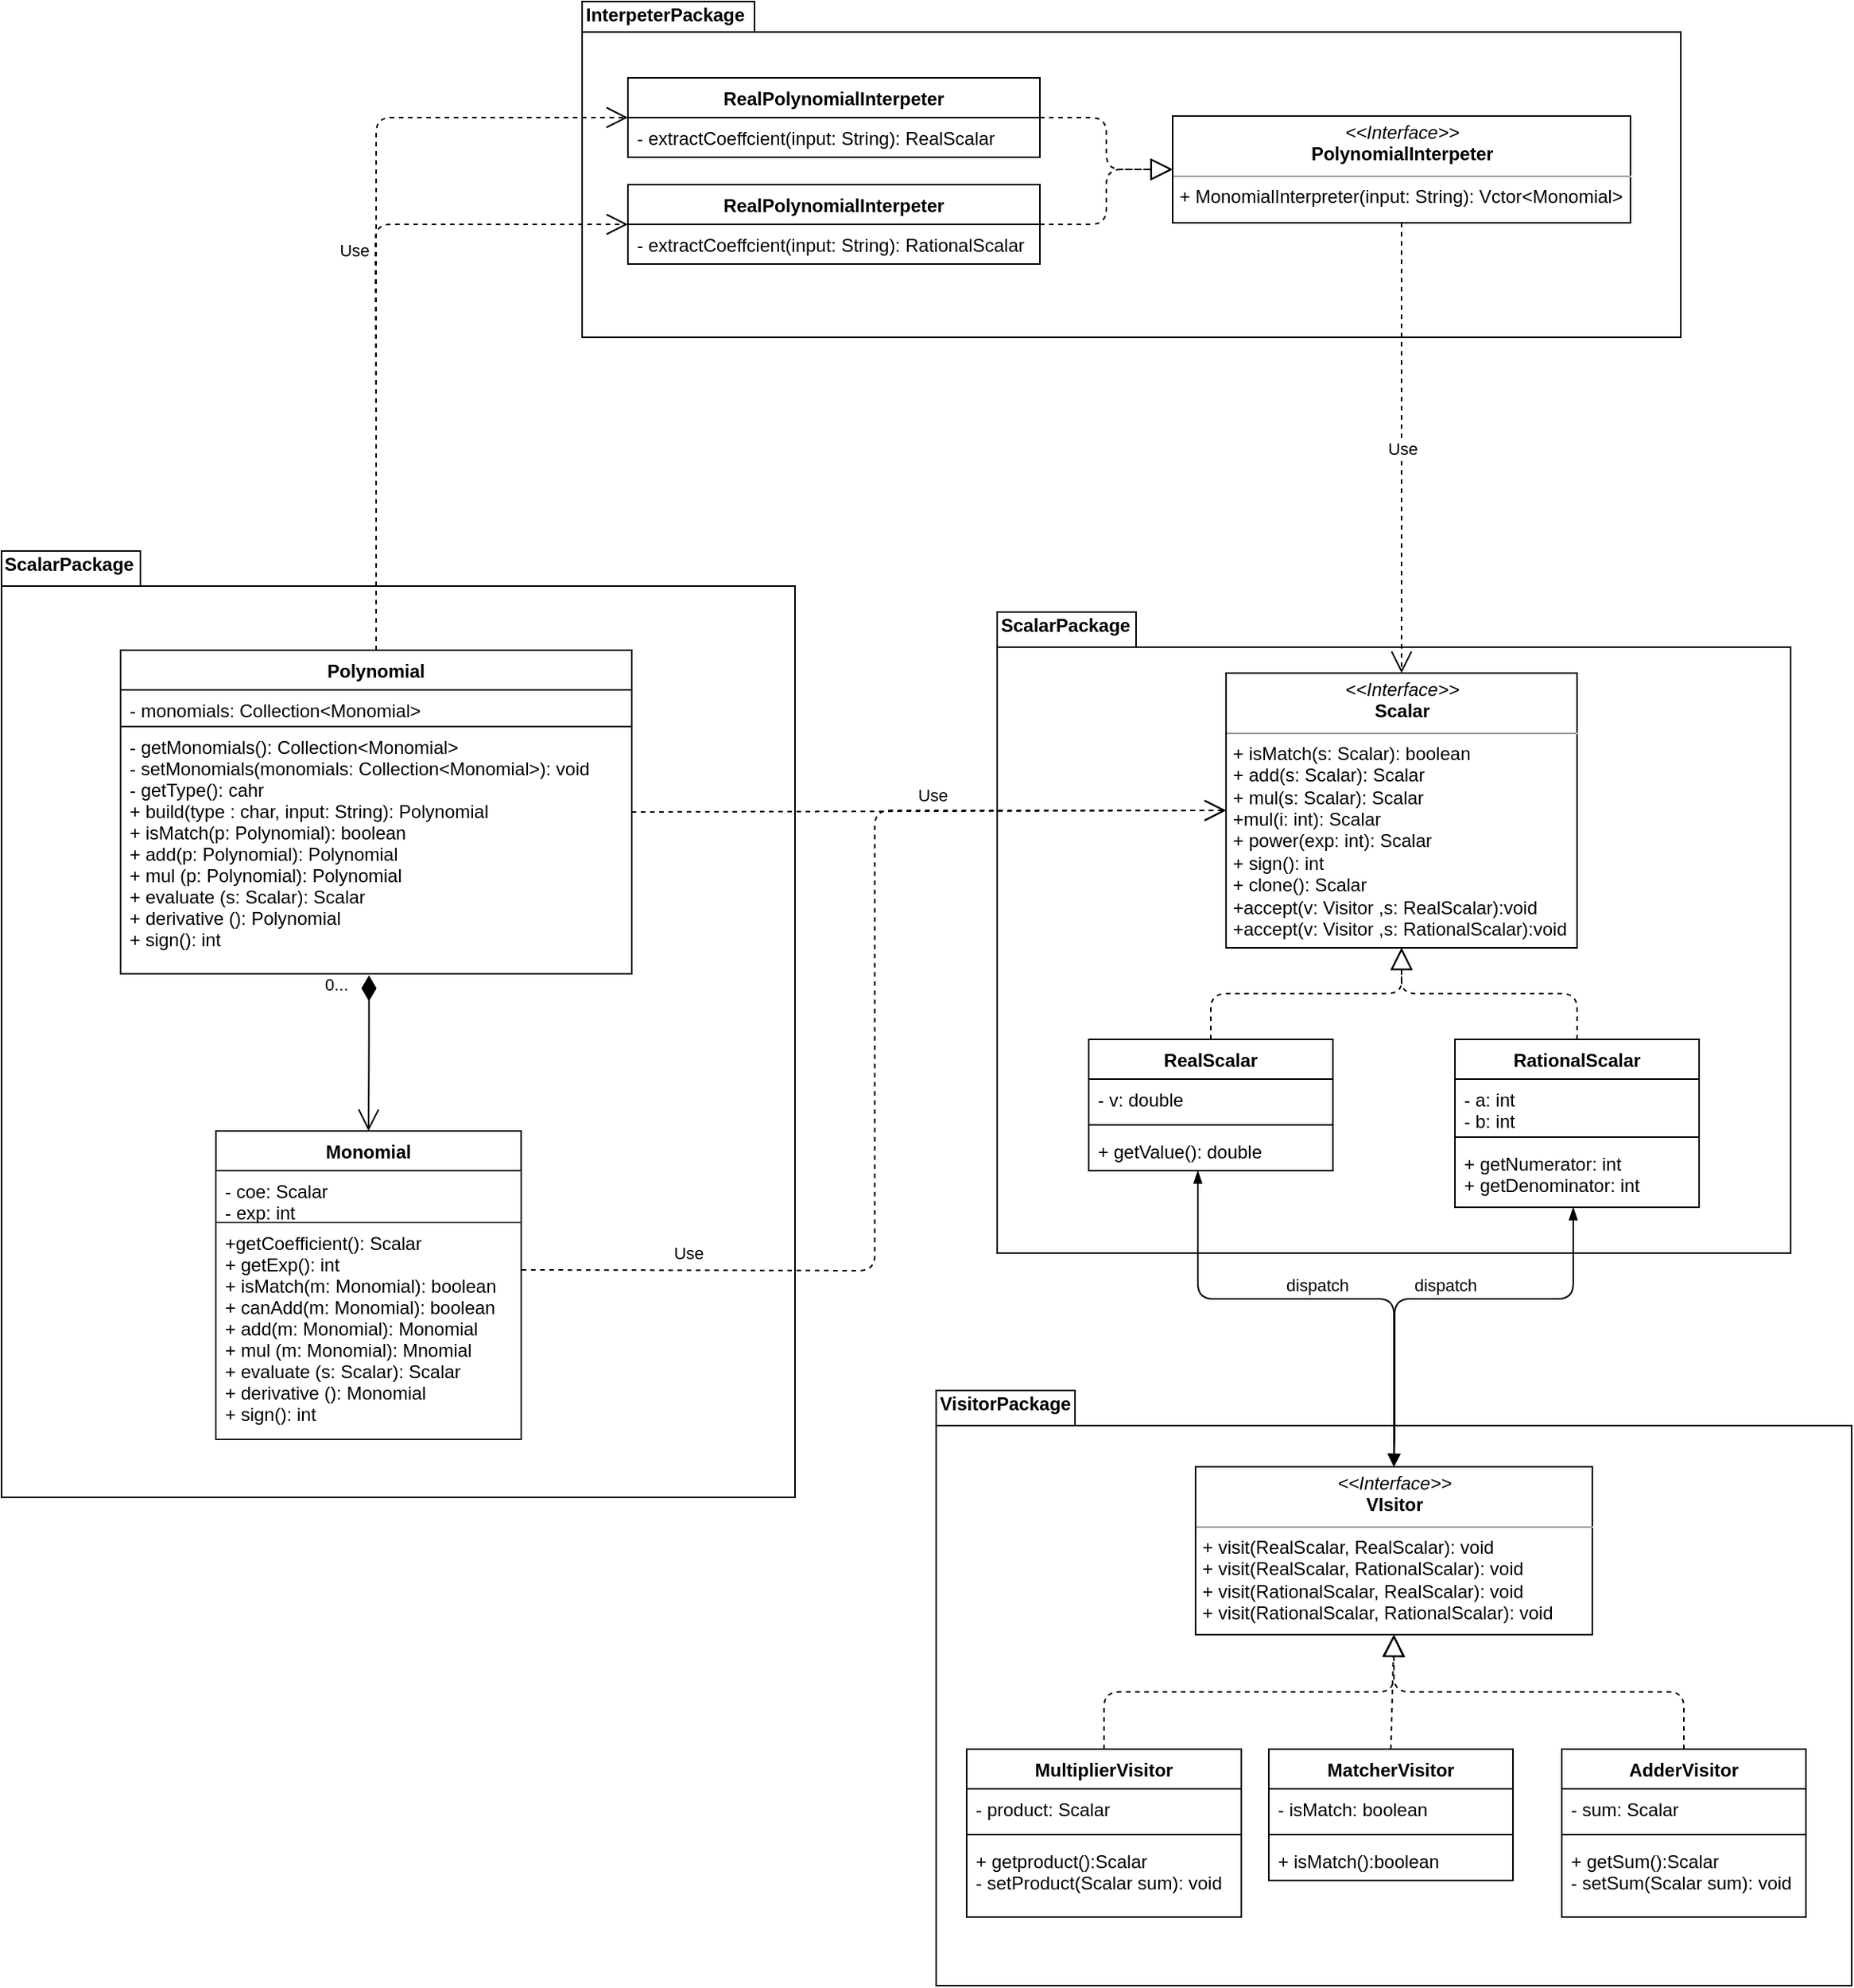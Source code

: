 <mxfile version="12.9.11" type="device"><diagram id="wkOvVsCL_NcTH2CoAC-7" name="Page-1"><mxGraphModel dx="3555" dy="3075" grid="1" gridSize="10" guides="1" tooltips="1" connect="1" arrows="1" fold="1" page="1" pageScale="1" pageWidth="850" pageHeight="1100" math="0" shadow="0"><root><mxCell id="0"/><mxCell id="1" parent="0"/><mxCell id="uhwoIdAsrSMKP_p7kXv6-1" value="ScalarPackage" style="shape=folder;fontStyle=1;spacingTop=-5;tabWidth=91;tabHeight=23;tabPosition=left;html=1;align=left;verticalAlign=top;" vertex="1" parent="1"><mxGeometry x="882.5" y="-350" width="520" height="420" as="geometry"/></mxCell><mxCell id="uhwoIdAsrSMKP_p7kXv6-2" value="VisitorPackage" style="shape=folder;fontStyle=1;spacingTop=-5;tabWidth=91;tabHeight=23;tabPosition=left;html=1;align=left;verticalAlign=top;" vertex="1" parent="1"><mxGeometry x="842.5" y="160" width="600" height="390" as="geometry"/></mxCell><mxCell id="uhwoIdAsrSMKP_p7kXv6-3" value="InterpeterPackage" style="shape=folder;fontStyle=1;spacingTop=-5;tabWidth=113;tabHeight=20;tabPosition=left;html=1;align=left;verticalAlign=top;" vertex="1" parent="1"><mxGeometry x="610.5" y="-750" width="720" height="220" as="geometry"/></mxCell><mxCell id="uhwoIdAsrSMKP_p7kXv6-5" value="&lt;p style=&quot;margin: 0px ; margin-top: 4px ; text-align: center&quot;&gt;&lt;i&gt;&amp;lt;&amp;lt;Interface&amp;gt;&amp;gt;&lt;/i&gt;&lt;br&gt;&lt;b&gt;VIsitor&lt;/b&gt;&lt;/p&gt;&lt;hr size=&quot;1&quot;&gt;&lt;p style=&quot;margin: 0px ; margin-left: 4px&quot;&gt;+ visit(RealScalar, RealScalar): void&lt;br&gt;+ visit(RealScalar, RationalScalar): void&lt;br&gt;&lt;/p&gt;&lt;p style=&quot;margin: 0px ; margin-left: 4px&quot;&gt;+ visit(RationalScalar, RealScalar): void&lt;br&gt;&lt;/p&gt;&lt;p style=&quot;margin: 0px ; margin-left: 4px&quot;&gt;+ visit(RationalScalar, RationalScalar): void&lt;br&gt;&lt;/p&gt;" style="verticalAlign=top;align=left;overflow=fill;fontSize=12;fontFamily=Helvetica;html=1;" vertex="1" parent="1"><mxGeometry x="1012.5" y="210" width="260" height="110" as="geometry"/></mxCell><mxCell id="uhwoIdAsrSMKP_p7kXv6-6" value="MatcherVisitor" style="swimlane;fontStyle=1;align=center;verticalAlign=top;childLayout=stackLayout;horizontal=1;startSize=26;horizontalStack=0;resizeParent=1;resizeParentMax=0;resizeLast=0;collapsible=1;marginBottom=0;" vertex="1" parent="1"><mxGeometry x="1060.5" y="395" width="160" height="86" as="geometry"/></mxCell><mxCell id="uhwoIdAsrSMKP_p7kXv6-7" value="- isMatch: boolean" style="text;strokeColor=none;fillColor=none;align=left;verticalAlign=top;spacingLeft=4;spacingRight=4;overflow=hidden;rotatable=0;points=[[0,0.5],[1,0.5]];portConstraint=eastwest;" vertex="1" parent="uhwoIdAsrSMKP_p7kXv6-6"><mxGeometry y="26" width="160" height="26" as="geometry"/></mxCell><mxCell id="uhwoIdAsrSMKP_p7kXv6-8" value="" style="line;strokeWidth=1;fillColor=none;align=left;verticalAlign=middle;spacingTop=-1;spacingLeft=3;spacingRight=3;rotatable=0;labelPosition=right;points=[];portConstraint=eastwest;" vertex="1" parent="uhwoIdAsrSMKP_p7kXv6-6"><mxGeometry y="52" width="160" height="8" as="geometry"/></mxCell><mxCell id="uhwoIdAsrSMKP_p7kXv6-9" value="+ isMatch():boolean" style="text;strokeColor=none;fillColor=none;align=left;verticalAlign=top;spacingLeft=4;spacingRight=4;overflow=hidden;rotatable=0;points=[[0,0.5],[1,0.5]];portConstraint=eastwest;" vertex="1" parent="uhwoIdAsrSMKP_p7kXv6-6"><mxGeometry y="60" width="160" height="26" as="geometry"/></mxCell><mxCell id="uhwoIdAsrSMKP_p7kXv6-10" value="MultiplierVisitor" style="swimlane;fontStyle=1;align=center;verticalAlign=top;childLayout=stackLayout;horizontal=1;startSize=26;horizontalStack=0;resizeParent=1;resizeParentMax=0;resizeLast=0;collapsible=1;marginBottom=0;" vertex="1" parent="1"><mxGeometry x="862.5" y="395" width="180" height="110" as="geometry"/></mxCell><mxCell id="uhwoIdAsrSMKP_p7kXv6-11" value="- product: Scalar" style="text;strokeColor=none;fillColor=none;align=left;verticalAlign=top;spacingLeft=4;spacingRight=4;overflow=hidden;rotatable=0;points=[[0,0.5],[1,0.5]];portConstraint=eastwest;" vertex="1" parent="uhwoIdAsrSMKP_p7kXv6-10"><mxGeometry y="26" width="180" height="26" as="geometry"/></mxCell><mxCell id="uhwoIdAsrSMKP_p7kXv6-12" value="" style="line;strokeWidth=1;fillColor=none;align=left;verticalAlign=middle;spacingTop=-1;spacingLeft=3;spacingRight=3;rotatable=0;labelPosition=right;points=[];portConstraint=eastwest;" vertex="1" parent="uhwoIdAsrSMKP_p7kXv6-10"><mxGeometry y="52" width="180" height="8" as="geometry"/></mxCell><mxCell id="uhwoIdAsrSMKP_p7kXv6-13" value="+ getproduct():Scalar&#10;- setProduct(Scalar sum): void&#10;" style="text;align=left;verticalAlign=top;spacingLeft=4;spacingRight=4;overflow=hidden;rotatable=0;points=[[0,0.5],[1,0.5]];portConstraint=eastwest;labelBackgroundColor=none;" vertex="1" parent="uhwoIdAsrSMKP_p7kXv6-10"><mxGeometry y="60" width="180" height="50" as="geometry"/></mxCell><mxCell id="uhwoIdAsrSMKP_p7kXv6-18" value="AdderVisitor" style="swimlane;fontStyle=1;align=center;verticalAlign=top;childLayout=stackLayout;horizontal=1;startSize=26;horizontalStack=0;resizeParent=1;resizeParentMax=0;resizeLast=0;collapsible=1;marginBottom=0;" vertex="1" parent="1"><mxGeometry x="1252.5" y="395" width="160" height="110" as="geometry"/></mxCell><mxCell id="uhwoIdAsrSMKP_p7kXv6-19" value="- sum: Scalar" style="text;strokeColor=none;fillColor=none;align=left;verticalAlign=top;spacingLeft=4;spacingRight=4;overflow=hidden;rotatable=0;points=[[0,0.5],[1,0.5]];portConstraint=eastwest;" vertex="1" parent="uhwoIdAsrSMKP_p7kXv6-18"><mxGeometry y="26" width="160" height="26" as="geometry"/></mxCell><mxCell id="uhwoIdAsrSMKP_p7kXv6-20" value="" style="line;strokeWidth=1;fillColor=none;align=left;verticalAlign=middle;spacingTop=-1;spacingLeft=3;spacingRight=3;rotatable=0;labelPosition=right;points=[];portConstraint=eastwest;" vertex="1" parent="uhwoIdAsrSMKP_p7kXv6-18"><mxGeometry y="52" width="160" height="8" as="geometry"/></mxCell><mxCell id="uhwoIdAsrSMKP_p7kXv6-21" value="+ getSum():Scalar&#10;- setSum(Scalar sum): void&#10;" style="text;align=left;verticalAlign=top;spacingLeft=4;spacingRight=4;overflow=hidden;rotatable=0;points=[[0,0.5],[1,0.5]];portConstraint=eastwest;labelBackgroundColor=#ffffff;" vertex="1" parent="uhwoIdAsrSMKP_p7kXv6-18"><mxGeometry y="60" width="160" height="50" as="geometry"/></mxCell><mxCell id="uhwoIdAsrSMKP_p7kXv6-22" value="" style="endArrow=block;dashed=1;endFill=0;endSize=12;html=1;entryX=0.5;entryY=1;entryDx=0;entryDy=0;exitX=0.5;exitY=0;exitDx=0;exitDy=0;" edge="1" parent="1" source="uhwoIdAsrSMKP_p7kXv6-6" target="uhwoIdAsrSMKP_p7kXv6-5"><mxGeometry width="160" relative="1" as="geometry"><mxPoint x="1138.5" y="395" as="sourcePoint"/><mxPoint x="1143.5" y="320" as="targetPoint"/></mxGeometry></mxCell><mxCell id="uhwoIdAsrSMKP_p7kXv6-25" value="" style="endArrow=block;dashed=1;endFill=0;endSize=12;html=1;entryX=0.5;entryY=1;entryDx=0;entryDy=0;exitX=0.5;exitY=0;exitDx=0;exitDy=0;edgeStyle=orthogonalEdgeStyle;" edge="1" parent="1" source="uhwoIdAsrSMKP_p7kXv6-10" target="uhwoIdAsrSMKP_p7kXv6-5"><mxGeometry width="160" relative="1" as="geometry"><mxPoint x="951.5" y="375" as="sourcePoint"/><mxPoint x="953.5" y="300" as="targetPoint"/></mxGeometry></mxCell><mxCell id="uhwoIdAsrSMKP_p7kXv6-26" value="" style="endArrow=block;dashed=1;endFill=0;endSize=12;html=1;entryX=0.5;entryY=1;entryDx=0;entryDy=0;exitX=0.5;exitY=0;exitDx=0;exitDy=0;edgeStyle=orthogonalEdgeStyle;" edge="1" parent="1" source="uhwoIdAsrSMKP_p7kXv6-18" target="uhwoIdAsrSMKP_p7kXv6-5"><mxGeometry width="160" relative="1" as="geometry"><mxPoint x="1222.5" y="365" as="sourcePoint"/><mxPoint x="1412.5" y="290" as="targetPoint"/></mxGeometry></mxCell><mxCell id="uhwoIdAsrSMKP_p7kXv6-27" value="&lt;p style=&quot;margin: 0px ; margin-top: 4px ; text-align: center&quot;&gt;&lt;i&gt;&amp;lt;&amp;lt;Interface&amp;gt;&amp;gt;&lt;/i&gt;&lt;br&gt;&lt;b&gt;Scalar&lt;/b&gt;&lt;/p&gt;&lt;hr size=&quot;1&quot;&gt;&lt;p style=&quot;margin: 0px ; margin-left: 4px&quot;&gt;+ isMatch(s: Scalar): boolean&lt;/p&gt;&lt;p style=&quot;margin: 0px ; margin-left: 4px&quot;&gt;+ add(s: Scalar): Scalar&lt;/p&gt;&lt;p style=&quot;margin: 0px ; margin-left: 4px&quot;&gt;+ mul(s: Scalar): Scalar&lt;/p&gt;&lt;p style=&quot;margin: 0px ; margin-left: 4px&quot;&gt;+mul(i: int): Scalar&lt;/p&gt;&lt;p style=&quot;margin: 0px ; margin-left: 4px&quot;&gt;+ power(exp: int): Scalar&lt;/p&gt;&lt;p style=&quot;margin: 0px ; margin-left: 4px&quot;&gt;+ sign(): int&lt;/p&gt;&lt;p style=&quot;margin: 0px ; margin-left: 4px&quot;&gt;+ clone(): Scalar&lt;/p&gt;&lt;p style=&quot;margin: 0px ; margin-left: 4px&quot;&gt;+accept(v: Visitor ,s: RealScalar):void&lt;/p&gt;&lt;p style=&quot;margin: 0px ; margin-left: 4px&quot;&gt;+accept(v: Visitor ,s: RationalScalar):void&lt;br&gt;&lt;/p&gt;" style="verticalAlign=top;align=left;overflow=fill;fontSize=12;fontFamily=Helvetica;html=1;labelBackgroundColor=none;" vertex="1" parent="1"><mxGeometry x="1032.5" y="-310" width="230" height="180" as="geometry"/></mxCell><mxCell id="uhwoIdAsrSMKP_p7kXv6-28" value="RealScalar" style="swimlane;fontStyle=1;align=center;verticalAlign=top;childLayout=stackLayout;horizontal=1;startSize=26;horizontalStack=0;resizeParent=1;resizeParentMax=0;resizeLast=0;collapsible=1;marginBottom=0;labelBackgroundColor=none;" vertex="1" parent="1"><mxGeometry x="942.5" y="-70" width="160" height="86" as="geometry"/></mxCell><mxCell id="uhwoIdAsrSMKP_p7kXv6-29" value="- v: double" style="text;strokeColor=none;fillColor=none;align=left;verticalAlign=top;spacingLeft=4;spacingRight=4;overflow=hidden;rotatable=0;points=[[0,0.5],[1,0.5]];portConstraint=eastwest;" vertex="1" parent="uhwoIdAsrSMKP_p7kXv6-28"><mxGeometry y="26" width="160" height="26" as="geometry"/></mxCell><mxCell id="uhwoIdAsrSMKP_p7kXv6-30" value="" style="line;strokeWidth=1;fillColor=none;align=left;verticalAlign=middle;spacingTop=-1;spacingLeft=3;spacingRight=3;rotatable=0;labelPosition=right;points=[];portConstraint=eastwest;" vertex="1" parent="uhwoIdAsrSMKP_p7kXv6-28"><mxGeometry y="52" width="160" height="8" as="geometry"/></mxCell><mxCell id="uhwoIdAsrSMKP_p7kXv6-31" value="+ getValue(): double" style="text;strokeColor=none;fillColor=none;align=left;verticalAlign=top;spacingLeft=4;spacingRight=4;overflow=hidden;rotatable=0;points=[[0,0.5],[1,0.5]];portConstraint=eastwest;" vertex="1" parent="uhwoIdAsrSMKP_p7kXv6-28"><mxGeometry y="60" width="160" height="26" as="geometry"/></mxCell><mxCell id="uhwoIdAsrSMKP_p7kXv6-32" value="RationalScalar" style="swimlane;fontStyle=1;align=center;verticalAlign=top;childLayout=stackLayout;horizontal=1;startSize=26;horizontalStack=0;resizeParent=1;resizeParentMax=0;resizeLast=0;collapsible=1;marginBottom=0;labelBackgroundColor=none;" vertex="1" parent="1"><mxGeometry x="1182.5" y="-70" width="160" height="110" as="geometry"/></mxCell><mxCell id="uhwoIdAsrSMKP_p7kXv6-33" value="- a: int&#10;- b: int" style="text;strokeColor=none;fillColor=none;align=left;verticalAlign=top;spacingLeft=4;spacingRight=4;overflow=hidden;rotatable=0;points=[[0,0.5],[1,0.5]];portConstraint=eastwest;" vertex="1" parent="uhwoIdAsrSMKP_p7kXv6-32"><mxGeometry y="26" width="160" height="34" as="geometry"/></mxCell><mxCell id="uhwoIdAsrSMKP_p7kXv6-34" value="" style="line;strokeWidth=1;fillColor=none;align=left;verticalAlign=middle;spacingTop=-1;spacingLeft=3;spacingRight=3;rotatable=0;labelPosition=right;points=[];portConstraint=eastwest;" vertex="1" parent="uhwoIdAsrSMKP_p7kXv6-32"><mxGeometry y="60" width="160" height="8" as="geometry"/></mxCell><mxCell id="uhwoIdAsrSMKP_p7kXv6-35" value="+ getNumerator: int&#10;+ getDenominator: int" style="text;strokeColor=none;fillColor=none;align=left;verticalAlign=top;spacingLeft=4;spacingRight=4;overflow=hidden;rotatable=0;points=[[0,0.5],[1,0.5]];portConstraint=eastwest;" vertex="1" parent="uhwoIdAsrSMKP_p7kXv6-32"><mxGeometry y="68" width="160" height="42" as="geometry"/></mxCell><mxCell id="uhwoIdAsrSMKP_p7kXv6-36" value="" style="endArrow=block;dashed=1;endFill=0;endSize=12;html=1;edgeStyle=orthogonalEdgeStyle;entryX=0.5;entryY=1;entryDx=0;entryDy=0;exitX=0.5;exitY=0;exitDx=0;exitDy=0;" edge="1" parent="1" source="uhwoIdAsrSMKP_p7kXv6-28" target="uhwoIdAsrSMKP_p7kXv6-27"><mxGeometry width="160" relative="1" as="geometry"><mxPoint x="992.5" y="-90" as="sourcePoint"/><mxPoint x="1152.5" y="-90" as="targetPoint"/></mxGeometry></mxCell><mxCell id="uhwoIdAsrSMKP_p7kXv6-37" value="" style="endArrow=block;dashed=1;endFill=0;endSize=12;html=1;entryX=0.5;entryY=1;entryDx=0;entryDy=0;edgeStyle=orthogonalEdgeStyle;exitX=0.5;exitY=0;exitDx=0;exitDy=0;" edge="1" parent="1" source="uhwoIdAsrSMKP_p7kXv6-32" target="uhwoIdAsrSMKP_p7kXv6-27"><mxGeometry width="160" relative="1" as="geometry"><mxPoint x="1192.5" y="-100" as="sourcePoint"/><mxPoint x="1352.5" y="-100" as="targetPoint"/></mxGeometry></mxCell><mxCell id="uhwoIdAsrSMKP_p7kXv6-38" value="&lt;p style=&quot;margin: 0px ; margin-top: 4px ; text-align: center&quot;&gt;&lt;i&gt;&amp;lt;&amp;lt;Interface&amp;gt;&amp;gt;&lt;/i&gt;&lt;br&gt;&lt;b&gt;PolynomialInterpeter&lt;/b&gt;&lt;/p&gt;&lt;hr size=&quot;1&quot;&gt;&lt;p style=&quot;margin: 0px ; margin-left: 4px&quot;&gt;&lt;/p&gt;&lt;p style=&quot;margin: 0px ; margin-left: 4px&quot;&gt;+ MonomialInterpreter(input: String): Vctor&amp;lt;Monomial&amp;gt;&lt;br&gt;&lt;br&gt;&lt;/p&gt;" style="verticalAlign=top;align=left;overflow=fill;fontSize=12;fontFamily=Helvetica;html=1;labelBackgroundColor=none;" vertex="1" parent="1"><mxGeometry x="997.5" y="-675" width="300" height="70" as="geometry"/></mxCell><mxCell id="uhwoIdAsrSMKP_p7kXv6-39" value="RealPolynomialInterpeter" style="swimlane;fontStyle=1;align=center;verticalAlign=top;childLayout=stackLayout;horizontal=1;startSize=26;horizontalStack=0;resizeParent=1;resizeParentMax=0;resizeLast=0;collapsible=1;marginBottom=0;labelBackgroundColor=none;" vertex="1" parent="1"><mxGeometry x="640.5" y="-700" width="270" height="52" as="geometry"/></mxCell><mxCell id="uhwoIdAsrSMKP_p7kXv6-42" value="- extractCoeffcient(input: String): RealScalar" style="text;strokeColor=none;fillColor=none;align=left;verticalAlign=top;spacingLeft=4;spacingRight=4;overflow=hidden;rotatable=0;points=[[0,0.5],[1,0.5]];portConstraint=eastwest;" vertex="1" parent="uhwoIdAsrSMKP_p7kXv6-39"><mxGeometry y="26" width="270" height="26" as="geometry"/></mxCell><mxCell id="uhwoIdAsrSMKP_p7kXv6-43" value="RealPolynomialInterpeter" style="swimlane;fontStyle=1;align=center;verticalAlign=top;childLayout=stackLayout;horizontal=1;startSize=26;horizontalStack=0;resizeParent=1;resizeParentMax=0;resizeLast=0;collapsible=1;marginBottom=0;labelBackgroundColor=none;" vertex="1" parent="1"><mxGeometry x="640.5" y="-630" width="270" height="52" as="geometry"/></mxCell><mxCell id="uhwoIdAsrSMKP_p7kXv6-44" value="- extractCoeffcient(input: String): RationalScalar" style="text;strokeColor=none;fillColor=none;align=left;verticalAlign=top;spacingLeft=4;spacingRight=4;overflow=hidden;rotatable=0;points=[[0,0.5],[1,0.5]];portConstraint=eastwest;" vertex="1" parent="uhwoIdAsrSMKP_p7kXv6-43"><mxGeometry y="26" width="270" height="26" as="geometry"/></mxCell><mxCell id="uhwoIdAsrSMKP_p7kXv6-46" value="" style="endArrow=block;dashed=1;endFill=0;endSize=12;html=1;entryX=0;entryY=0.5;entryDx=0;entryDy=0;exitX=1;exitY=0.5;exitDx=0;exitDy=0;edgeStyle=orthogonalEdgeStyle;" edge="1" parent="1" source="uhwoIdAsrSMKP_p7kXv6-39" target="uhwoIdAsrSMKP_p7kXv6-38"><mxGeometry width="160" relative="1" as="geometry"><mxPoint x="930.5" y="-710" as="sourcePoint"/><mxPoint x="1090.5" y="-710" as="targetPoint"/></mxGeometry></mxCell><mxCell id="uhwoIdAsrSMKP_p7kXv6-47" value="" style="endArrow=block;dashed=1;endFill=0;endSize=12;html=1;entryX=0;entryY=0.5;entryDx=0;entryDy=0;edgeStyle=orthogonalEdgeStyle;exitX=1;exitY=0.5;exitDx=0;exitDy=0;" edge="1" parent="1" source="uhwoIdAsrSMKP_p7kXv6-43" target="uhwoIdAsrSMKP_p7kXv6-38"><mxGeometry width="160" relative="1" as="geometry"><mxPoint x="920.5" y="-590" as="sourcePoint"/><mxPoint x="1080.5" y="-590" as="targetPoint"/></mxGeometry></mxCell><mxCell id="uhwoIdAsrSMKP_p7kXv6-49" value="ScalarPackage" style="shape=folder;fontStyle=1;spacingTop=-5;tabWidth=91;tabHeight=23;tabPosition=left;html=1;align=left;verticalAlign=top;" vertex="1" parent="1"><mxGeometry x="230" y="-390" width="520" height="620" as="geometry"/></mxCell><mxCell id="uhwoIdAsrSMKP_p7kXv6-54" value="Monomial" style="swimlane;fontStyle=1;align=center;verticalAlign=top;childLayout=stackLayout;horizontal=1;startSize=26;horizontalStack=0;resizeParent=1;resizeParentMax=0;resizeLast=0;collapsible=1;marginBottom=0;labelBackgroundColor=none;" vertex="1" parent="1"><mxGeometry x="370.5" y="-10" width="200" height="202" as="geometry"/></mxCell><mxCell id="uhwoIdAsrSMKP_p7kXv6-55" value="- coe: Scalar&#10;- exp: int" style="text;strokeColor=#000000;fillColor=#ffffff;align=left;verticalAlign=top;spacingLeft=4;spacingRight=4;overflow=hidden;rotatable=0;points=[[0,0.5],[1,0.5]];portConstraint=eastwest;opacity=50;" vertex="1" parent="uhwoIdAsrSMKP_p7kXv6-54"><mxGeometry y="26" width="200" height="34" as="geometry"/></mxCell><mxCell id="uhwoIdAsrSMKP_p7kXv6-57" value="+getCoefficient(): Scalar&#10;+ getExp(): int&#10;+ isMatch(m: Monomial): boolean&#10;+ canAdd(m: Monomial): boolean&#10;+ add(m: Monomial): Monomial&#10;+ mul (m: Monomial): Mnomial&#10;+ evaluate (s: Scalar): Scalar&#10;+ derivative (): Monomial&#10;+ sign(): int" style="text;strokeColor=#000000;fillColor=#ffffff;align=left;verticalAlign=top;spacingLeft=4;spacingRight=4;overflow=hidden;rotatable=0;points=[[0,0.5],[1,0.5]];portConstraint=eastwest;opacity=50;" vertex="1" parent="uhwoIdAsrSMKP_p7kXv6-54"><mxGeometry y="60" width="200" height="142" as="geometry"/></mxCell><mxCell id="uhwoIdAsrSMKP_p7kXv6-58" value="Polynomial" style="swimlane;fontStyle=1;align=center;verticalAlign=top;childLayout=stackLayout;horizontal=1;startSize=26;horizontalStack=0;resizeParent=1;resizeParentMax=0;resizeLast=0;collapsible=1;marginBottom=0;labelBackgroundColor=none;" vertex="1" parent="1"><mxGeometry x="308" y="-325" width="335" height="212" as="geometry"/></mxCell><mxCell id="uhwoIdAsrSMKP_p7kXv6-59" value="- monomials: Collection&lt;Monomial&gt;" style="text;strokeColor=#000000;fillColor=#ffffff;align=left;verticalAlign=top;spacingLeft=4;spacingRight=4;overflow=hidden;rotatable=0;points=[[0,0.5],[1,0.5]];portConstraint=eastwest;strokeWidth=1;" vertex="1" parent="uhwoIdAsrSMKP_p7kXv6-58"><mxGeometry y="26" width="335" height="24" as="geometry"/></mxCell><mxCell id="uhwoIdAsrSMKP_p7kXv6-60" value="" style="line;strokeWidth=1;fillColor=#000000;align=left;verticalAlign=middle;spacingTop=-1;spacingLeft=3;spacingRight=3;rotatable=0;labelPosition=right;points=[];portConstraint=eastwest;gradientColor=none;" vertex="1" parent="uhwoIdAsrSMKP_p7kXv6-58"><mxGeometry y="50" width="335" as="geometry"/></mxCell><mxCell id="uhwoIdAsrSMKP_p7kXv6-61" value="- getMonomials(): Collection&lt;Monomial&gt;&#10;- setMonomials(monomials: Collection&lt;Monomial&gt;): void&#10;- getType(): cahr&#10;+ build(type : char, input: String): Polynomial&#10;+ isMatch(p: Polynomial): boolean&#10;+ add(p: Polynomial): Polynomial&#10;+ mul (p: Polynomial): Polynomial&#10;+ evaluate (s: Scalar): Scalar&#10;+ derivative (): Polynomial&#10;+ sign(): int" style="text;strokeColor=#000000;fillColor=#ffffff;align=left;verticalAlign=top;spacingLeft=4;spacingRight=4;overflow=hidden;rotatable=0;points=[[0,0.5],[1,0.5]];portConstraint=eastwest;" vertex="1" parent="uhwoIdAsrSMKP_p7kXv6-58"><mxGeometry y="50" width="335" height="162" as="geometry"/></mxCell><mxCell id="uhwoIdAsrSMKP_p7kXv6-65" value="0..." style="endArrow=open;html=1;endSize=12;startArrow=diamondThin;startSize=14;startFill=1;edgeStyle=orthogonalEdgeStyle;align=left;verticalAlign=bottom;exitX=0.486;exitY=1.006;exitDx=0;exitDy=0;exitPerimeter=0;" edge="1" parent="1" source="uhwoIdAsrSMKP_p7kXv6-61" target="uhwoIdAsrSMKP_p7kXv6-54"><mxGeometry x="-0.695" y="-31" relative="1" as="geometry"><mxPoint x="375" y="-50" as="sourcePoint"/><mxPoint x="535" y="-50" as="targetPoint"/><mxPoint as="offset"/></mxGeometry></mxCell><mxCell id="uhwoIdAsrSMKP_p7kXv6-69" value="dispatch" style="html=1;verticalAlign=bottom;endArrow=block;edgeStyle=orthogonalEdgeStyle;entryX=0.5;entryY=0;entryDx=0;entryDy=0;startArrow=blockThin;startFill=1;" edge="1" parent="1" source="uhwoIdAsrSMKP_p7kXv6-28" target="uhwoIdAsrSMKP_p7kXv6-5"><mxGeometry width="80" relative="1" as="geometry"><mxPoint x="995" y="110" as="sourcePoint"/><mxPoint x="1165" y="140" as="targetPoint"/><Array as="points"><mxPoint x="1014" y="100"/><mxPoint x="1143" y="100"/></Array></mxGeometry></mxCell><mxCell id="uhwoIdAsrSMKP_p7kXv6-70" value="dispatch" style="html=1;verticalAlign=bottom;endArrow=block;entryX=0.5;entryY=0;entryDx=0;entryDy=0;edgeStyle=orthogonalEdgeStyle;startArrow=blockThin;startFill=1;" edge="1" parent="1" source="uhwoIdAsrSMKP_p7kXv6-32" target="uhwoIdAsrSMKP_p7kXv6-5"><mxGeometry width="80" relative="1" as="geometry"><mxPoint x="1155" y="17.846" as="sourcePoint"/><mxPoint x="1305.02" y="210" as="targetPoint"/><Array as="points"><mxPoint x="1260" y="100"/><mxPoint x="1143" y="100"/><mxPoint x="1143" y="190"/><mxPoint x="1143" y="190"/></Array></mxGeometry></mxCell><mxCell id="uhwoIdAsrSMKP_p7kXv6-71" value="Use" style="endArrow=open;endSize=12;dashed=1;html=1;exitX=0.5;exitY=1;exitDx=0;exitDy=0;entryX=0.5;entryY=0;entryDx=0;entryDy=0;" edge="1" parent="1" source="uhwoIdAsrSMKP_p7kXv6-38" target="uhwoIdAsrSMKP_p7kXv6-27"><mxGeometry width="160" relative="1" as="geometry"><mxPoint x="970" y="-460" as="sourcePoint"/><mxPoint x="1130" y="-460" as="targetPoint"/></mxGeometry></mxCell><mxCell id="uhwoIdAsrSMKP_p7kXv6-72" value="Use" style="endArrow=open;endSize=12;dashed=1;html=1;edgeStyle=orthogonalEdgeStyle;exitX=0.5;exitY=0;exitDx=0;exitDy=0;" edge="1" parent="1" source="uhwoIdAsrSMKP_p7kXv6-58" target="uhwoIdAsrSMKP_p7kXv6-39"><mxGeometry x="0.022" y="15" width="160" relative="1" as="geometry"><mxPoint x="440" y="-674" as="sourcePoint"/><mxPoint x="600" y="-670" as="targetPoint"/><Array as="points"><mxPoint x="475" y="-674"/></Array><mxPoint as="offset"/></mxGeometry></mxCell><mxCell id="uhwoIdAsrSMKP_p7kXv6-73" value="" style="endArrow=open;endSize=12;dashed=1;html=1;edgeStyle=orthogonalEdgeStyle;exitX=0.5;exitY=0;exitDx=0;exitDy=0;" edge="1" parent="1" source="uhwoIdAsrSMKP_p7kXv6-58" target="uhwoIdAsrSMKP_p7kXv6-43"><mxGeometry width="160" relative="1" as="geometry"><mxPoint x="440" y="-604.34" as="sourcePoint"/><mxPoint x="600" y="-604.34" as="targetPoint"/><Array as="points"><mxPoint x="475" y="-454"/><mxPoint x="475" y="-604"/></Array></mxGeometry></mxCell><mxCell id="uhwoIdAsrSMKP_p7kXv6-74" value="Use" style="endArrow=open;endSize=12;dashed=1;html=1;entryX=0;entryY=0.5;entryDx=0;entryDy=0;edgeStyle=orthogonalEdgeStyle;" edge="1" parent="1" target="uhwoIdAsrSMKP_p7kXv6-27"><mxGeometry x="-0.714" y="11" width="160" relative="1" as="geometry"><mxPoint x="571" y="81" as="sourcePoint"/><mxPoint x="770" y="60" as="targetPoint"/><mxPoint as="offset"/></mxGeometry></mxCell><mxCell id="uhwoIdAsrSMKP_p7kXv6-75" value="Use" style="endArrow=open;endSize=12;dashed=1;html=1;exitX=1;exitY=0.5;exitDx=0;exitDy=0;entryX=0;entryY=0.5;entryDx=0;entryDy=0;" edge="1" parent="1" source="uhwoIdAsrSMKP_p7kXv6-58" target="uhwoIdAsrSMKP_p7kXv6-27"><mxGeometry x="0.012" y="10" width="160" relative="1" as="geometry"><mxPoint x="680" y="-220" as="sourcePoint"/><mxPoint x="840" y="-220" as="targetPoint"/><mxPoint as="offset"/></mxGeometry></mxCell></root></mxGraphModel></diagram></mxfile>